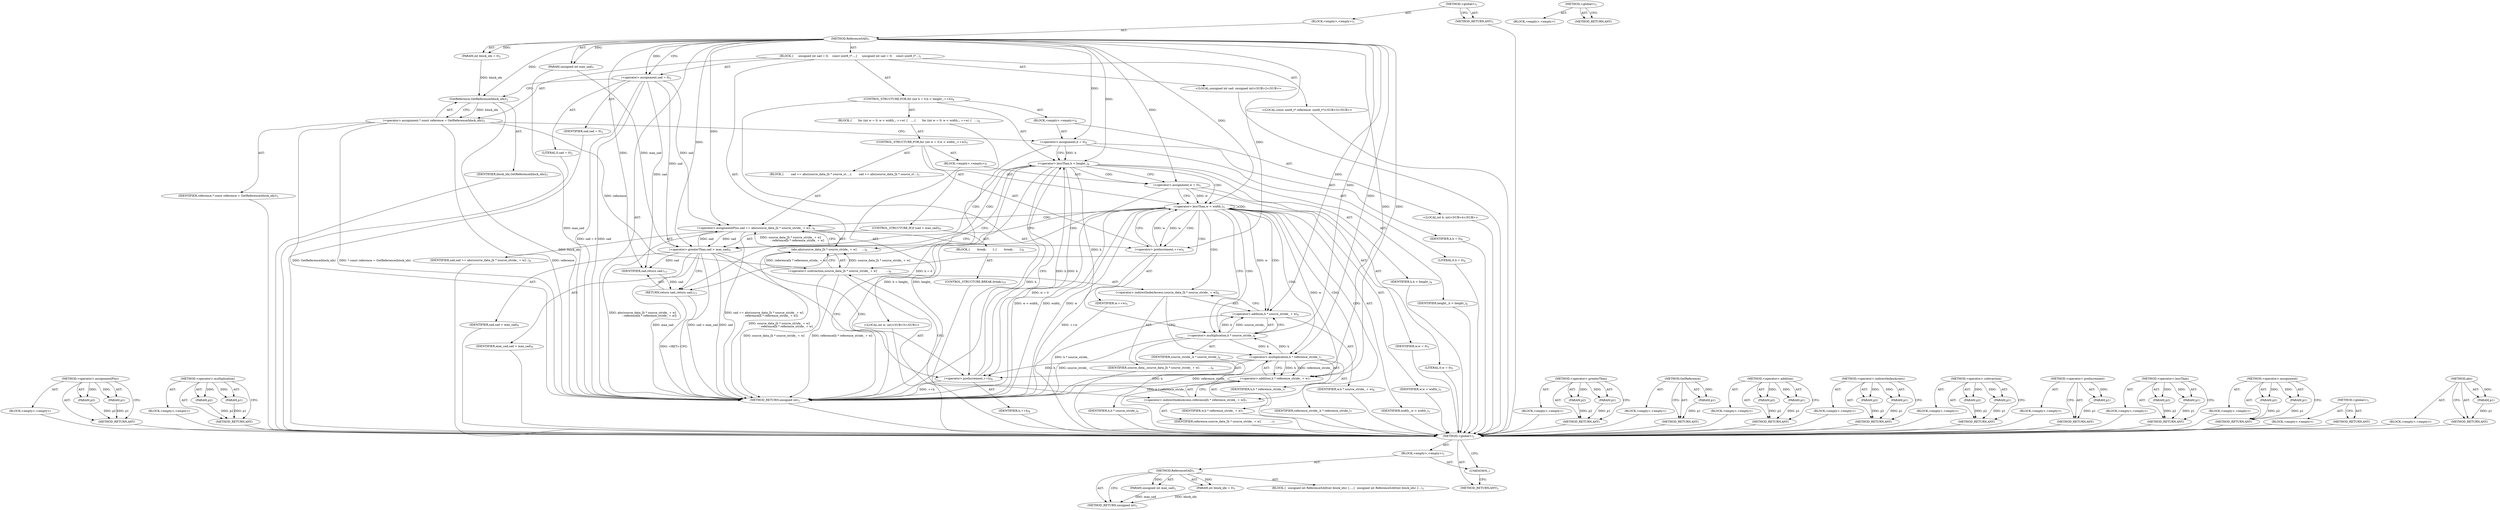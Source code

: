 digraph "&lt;global&gt;" {
vulnerable_110 [label=<(METHOD,&lt;operator&gt;.assignmentPlus)>];
vulnerable_111 [label=<(PARAM,p1)>];
vulnerable_112 [label=<(PARAM,p2)>];
vulnerable_113 [label=<(BLOCK,&lt;empty&gt;,&lt;empty&gt;)>];
vulnerable_114 [label=<(METHOD_RETURN,ANY)>];
vulnerable_134 [label=<(METHOD,&lt;operator&gt;.multiplication)>];
vulnerable_135 [label=<(PARAM,p1)>];
vulnerable_136 [label=<(PARAM,p2)>];
vulnerable_137 [label=<(BLOCK,&lt;empty&gt;,&lt;empty&gt;)>];
vulnerable_138 [label=<(METHOD_RETURN,ANY)>];
vulnerable_6 [label=<(METHOD,&lt;global&gt;)<SUB>1</SUB>>];
vulnerable_7 [label=<(BLOCK,&lt;empty&gt;,&lt;empty&gt;)<SUB>1</SUB>>];
vulnerable_8 [label=<(METHOD,ReferenceSAD)<SUB>1</SUB>>];
vulnerable_9 [label=<(PARAM,unsigned int max_sad)<SUB>1</SUB>>];
vulnerable_10 [label=<(PARAM,int block_idx = 0)<SUB>1</SUB>>];
vulnerable_11 [label=<(BLOCK,{
     unsigned int sad = 0;
    const uint8_t*...,{
     unsigned int sad = 0;
    const uint8_t*...)<SUB>1</SUB>>];
vulnerable_12 [label="<(LOCAL,unsigned int sad: unsigned int)<SUB>2</SUB>>"];
vulnerable_13 [label=<(&lt;operator&gt;.assignment,sad = 0)<SUB>2</SUB>>];
vulnerable_14 [label=<(IDENTIFIER,sad,sad = 0)<SUB>2</SUB>>];
vulnerable_15 [label=<(LITERAL,0,sad = 0)<SUB>2</SUB>>];
vulnerable_16 [label="<(LOCAL,const uint8_t* reference: uint8_t*)<SUB>3</SUB>>"];
vulnerable_17 [label=<(&lt;operator&gt;.assignment,* const reference = GetReference(block_idx))<SUB>3</SUB>>];
vulnerable_18 [label=<(IDENTIFIER,reference,* const reference = GetReference(block_idx))<SUB>3</SUB>>];
vulnerable_19 [label=<(GetReference,GetReference(block_idx))<SUB>3</SUB>>];
vulnerable_20 [label=<(IDENTIFIER,block_idx,GetReference(block_idx))<SUB>3</SUB>>];
vulnerable_21 [label=<(CONTROL_STRUCTURE,FOR,for (int h = 0;h &lt; height_;++h))<SUB>4</SUB>>];
vulnerable_22 [label=<(BLOCK,&lt;empty&gt;,&lt;empty&gt;)<SUB>4</SUB>>];
vulnerable_23 [label="<(LOCAL,int h: int)<SUB>4</SUB>>"];
vulnerable_24 [label=<(&lt;operator&gt;.assignment,h = 0)<SUB>4</SUB>>];
vulnerable_25 [label=<(IDENTIFIER,h,h = 0)<SUB>4</SUB>>];
vulnerable_26 [label=<(LITERAL,0,h = 0)<SUB>4</SUB>>];
vulnerable_27 [label=<(&lt;operator&gt;.lessThan,h &lt; height_)<SUB>4</SUB>>];
vulnerable_28 [label=<(IDENTIFIER,h,h &lt; height_)<SUB>4</SUB>>];
vulnerable_29 [label=<(IDENTIFIER,height_,h &lt; height_)<SUB>4</SUB>>];
vulnerable_30 [label=<(&lt;operator&gt;.preIncrement,++h)<SUB>4</SUB>>];
vulnerable_31 [label=<(IDENTIFIER,h,++h)<SUB>4</SUB>>];
vulnerable_32 [label=<(BLOCK,{
       for (int w = 0; w &lt; width_; ++w) {
   ...,{
       for (int w = 0; w &lt; width_; ++w) {
   ...)<SUB>4</SUB>>];
vulnerable_33 [label=<(CONTROL_STRUCTURE,FOR,for (int w = 0;w &lt; width_;++w))<SUB>5</SUB>>];
vulnerable_34 [label=<(BLOCK,&lt;empty&gt;,&lt;empty&gt;)<SUB>5</SUB>>];
vulnerable_35 [label="<(LOCAL,int w: int)<SUB>5</SUB>>"];
vulnerable_36 [label=<(&lt;operator&gt;.assignment,w = 0)<SUB>5</SUB>>];
vulnerable_37 [label=<(IDENTIFIER,w,w = 0)<SUB>5</SUB>>];
vulnerable_38 [label=<(LITERAL,0,w = 0)<SUB>5</SUB>>];
vulnerable_39 [label=<(&lt;operator&gt;.lessThan,w &lt; width_)<SUB>5</SUB>>];
vulnerable_40 [label=<(IDENTIFIER,w,w &lt; width_)<SUB>5</SUB>>];
vulnerable_41 [label=<(IDENTIFIER,width_,w &lt; width_)<SUB>5</SUB>>];
vulnerable_42 [label=<(&lt;operator&gt;.preIncrement,++w)<SUB>5</SUB>>];
vulnerable_43 [label=<(IDENTIFIER,w,++w)<SUB>5</SUB>>];
vulnerable_44 [label=<(BLOCK,{
        sad += abs(source_data_[h * source_st...,{
        sad += abs(source_data_[h * source_st...)<SUB>5</SUB>>];
vulnerable_45 [label=<(&lt;operator&gt;.assignmentPlus,sad += abs(source_data_[h * source_stride_ + w]...)<SUB>6</SUB>>];
vulnerable_46 [label=<(IDENTIFIER,sad,sad += abs(source_data_[h * source_stride_ + w]...)<SUB>6</SUB>>];
vulnerable_47 [label=<(abs,abs(source_data_[h * source_stride_ + w]
      ...)<SUB>6</SUB>>];
vulnerable_48 [label=<(&lt;operator&gt;.subtraction,source_data_[h * source_stride_ + w]
          ...)<SUB>6</SUB>>];
vulnerable_49 [label=<(&lt;operator&gt;.indirectIndexAccess,source_data_[h * source_stride_ + w])<SUB>6</SUB>>];
vulnerable_50 [label=<(IDENTIFIER,source_data_,source_data_[h * source_stride_ + w]
          ...)<SUB>6</SUB>>];
vulnerable_51 [label=<(&lt;operator&gt;.addition,h * source_stride_ + w)<SUB>6</SUB>>];
vulnerable_52 [label=<(&lt;operator&gt;.multiplication,h * source_stride_)<SUB>6</SUB>>];
vulnerable_53 [label=<(IDENTIFIER,h,h * source_stride_)<SUB>6</SUB>>];
vulnerable_54 [label=<(IDENTIFIER,source_stride_,h * source_stride_)<SUB>6</SUB>>];
vulnerable_55 [label=<(IDENTIFIER,w,h * source_stride_ + w)<SUB>6</SUB>>];
vulnerable_56 [label=<(&lt;operator&gt;.indirectIndexAccess,reference[h * reference_stride_ + w])<SUB>7</SUB>>];
vulnerable_57 [label=<(IDENTIFIER,reference,source_data_[h * source_stride_ + w]
          ...)<SUB>7</SUB>>];
vulnerable_58 [label=<(&lt;operator&gt;.addition,h * reference_stride_ + w)<SUB>7</SUB>>];
vulnerable_59 [label=<(&lt;operator&gt;.multiplication,h * reference_stride_)<SUB>7</SUB>>];
vulnerable_60 [label=<(IDENTIFIER,h,h * reference_stride_)<SUB>7</SUB>>];
vulnerable_61 [label=<(IDENTIFIER,reference_stride_,h * reference_stride_)<SUB>7</SUB>>];
vulnerable_62 [label=<(IDENTIFIER,w,h * reference_stride_ + w)<SUB>7</SUB>>];
vulnerable_63 [label=<(CONTROL_STRUCTURE,IF,if (sad &gt; max_sad))<SUB>9</SUB>>];
vulnerable_64 [label=<(&lt;operator&gt;.greaterThan,sad &gt; max_sad)<SUB>9</SUB>>];
vulnerable_65 [label=<(IDENTIFIER,sad,sad &gt; max_sad)<SUB>9</SUB>>];
vulnerable_66 [label=<(IDENTIFIER,max_sad,sad &gt; max_sad)<SUB>9</SUB>>];
vulnerable_67 [label=<(BLOCK,{
        break;
       },{
        break;
       })<SUB>9</SUB>>];
vulnerable_68 [label=<(CONTROL_STRUCTURE,BREAK,break;)<SUB>10</SUB>>];
vulnerable_69 [label=<(RETURN,return sad;,return sad;)<SUB>13</SUB>>];
vulnerable_70 [label=<(IDENTIFIER,sad,return sad;)<SUB>13</SUB>>];
vulnerable_71 [label=<(METHOD_RETURN,unsigned int)<SUB>1</SUB>>];
vulnerable_73 [label=<(METHOD_RETURN,ANY)<SUB>1</SUB>>];
vulnerable_139 [label=<(METHOD,&lt;operator&gt;.greaterThan)>];
vulnerable_140 [label=<(PARAM,p1)>];
vulnerable_141 [label=<(PARAM,p2)>];
vulnerable_142 [label=<(BLOCK,&lt;empty&gt;,&lt;empty&gt;)>];
vulnerable_143 [label=<(METHOD_RETURN,ANY)>];
vulnerable_97 [label=<(METHOD,GetReference)>];
vulnerable_98 [label=<(PARAM,p1)>];
vulnerable_99 [label=<(BLOCK,&lt;empty&gt;,&lt;empty&gt;)>];
vulnerable_100 [label=<(METHOD_RETURN,ANY)>];
vulnerable_129 [label=<(METHOD,&lt;operator&gt;.addition)>];
vulnerable_130 [label=<(PARAM,p1)>];
vulnerable_131 [label=<(PARAM,p2)>];
vulnerable_132 [label=<(BLOCK,&lt;empty&gt;,&lt;empty&gt;)>];
vulnerable_133 [label=<(METHOD_RETURN,ANY)>];
vulnerable_124 [label=<(METHOD,&lt;operator&gt;.indirectIndexAccess)>];
vulnerable_125 [label=<(PARAM,p1)>];
vulnerable_126 [label=<(PARAM,p2)>];
vulnerable_127 [label=<(BLOCK,&lt;empty&gt;,&lt;empty&gt;)>];
vulnerable_128 [label=<(METHOD_RETURN,ANY)>];
vulnerable_119 [label=<(METHOD,&lt;operator&gt;.subtraction)>];
vulnerable_120 [label=<(PARAM,p1)>];
vulnerable_121 [label=<(PARAM,p2)>];
vulnerable_122 [label=<(BLOCK,&lt;empty&gt;,&lt;empty&gt;)>];
vulnerable_123 [label=<(METHOD_RETURN,ANY)>];
vulnerable_106 [label=<(METHOD,&lt;operator&gt;.preIncrement)>];
vulnerable_107 [label=<(PARAM,p1)>];
vulnerable_108 [label=<(BLOCK,&lt;empty&gt;,&lt;empty&gt;)>];
vulnerable_109 [label=<(METHOD_RETURN,ANY)>];
vulnerable_101 [label=<(METHOD,&lt;operator&gt;.lessThan)>];
vulnerable_102 [label=<(PARAM,p1)>];
vulnerable_103 [label=<(PARAM,p2)>];
vulnerable_104 [label=<(BLOCK,&lt;empty&gt;,&lt;empty&gt;)>];
vulnerable_105 [label=<(METHOD_RETURN,ANY)>];
vulnerable_92 [label=<(METHOD,&lt;operator&gt;.assignment)>];
vulnerable_93 [label=<(PARAM,p1)>];
vulnerable_94 [label=<(PARAM,p2)>];
vulnerable_95 [label=<(BLOCK,&lt;empty&gt;,&lt;empty&gt;)>];
vulnerable_96 [label=<(METHOD_RETURN,ANY)>];
vulnerable_86 [label=<(METHOD,&lt;global&gt;)<SUB>1</SUB>>];
vulnerable_87 [label=<(BLOCK,&lt;empty&gt;,&lt;empty&gt;)>];
vulnerable_88 [label=<(METHOD_RETURN,ANY)>];
vulnerable_115 [label=<(METHOD,abs)>];
vulnerable_116 [label=<(PARAM,p1)>];
vulnerable_117 [label=<(BLOCK,&lt;empty&gt;,&lt;empty&gt;)>];
vulnerable_118 [label=<(METHOD_RETURN,ANY)>];
fixed_6 [label=<(METHOD,&lt;global&gt;)<SUB>1</SUB>>];
fixed_7 [label=<(BLOCK,&lt;empty&gt;,&lt;empty&gt;)<SUB>1</SUB>>];
fixed_8 [label=<(METHOD,ReferenceSAD)<SUB>1</SUB>>];
fixed_9 [label=<(PARAM,unsigned int max_sad)<SUB>1</SUB>>];
fixed_10 [label=<(PARAM,int block_idx = 0)<SUB>1</SUB>>];
fixed_11 [label=<(BLOCK,{
  unsigned int ReferenceSAD(int block_idx) {
...,{
  unsigned int ReferenceSAD(int block_idx) {
...)<SUB>1</SUB>>];
fixed_12 [label=<(METHOD_RETURN,unsigned int)<SUB>1</SUB>>];
fixed_14 [label=<(UNKNOWN,,)>];
fixed_15 [label=<(METHOD_RETURN,ANY)<SUB>1</SUB>>];
fixed_26 [label=<(METHOD,&lt;global&gt;)<SUB>1</SUB>>];
fixed_27 [label=<(BLOCK,&lt;empty&gt;,&lt;empty&gt;)>];
fixed_28 [label=<(METHOD_RETURN,ANY)>];
vulnerable_110 -> vulnerable_111  [key=0, label="AST: "];
vulnerable_110 -> vulnerable_111  [key=1, label="DDG: "];
vulnerable_110 -> vulnerable_113  [key=0, label="AST: "];
vulnerable_110 -> vulnerable_112  [key=0, label="AST: "];
vulnerable_110 -> vulnerable_112  [key=1, label="DDG: "];
vulnerable_110 -> vulnerable_114  [key=0, label="AST: "];
vulnerable_110 -> vulnerable_114  [key=1, label="CFG: "];
vulnerable_111 -> vulnerable_114  [key=0, label="DDG: p1"];
vulnerable_112 -> vulnerable_114  [key=0, label="DDG: p2"];
vulnerable_113 -> fixed_6  [key=0];
vulnerable_114 -> fixed_6  [key=0];
vulnerable_134 -> vulnerable_135  [key=0, label="AST: "];
vulnerable_134 -> vulnerable_135  [key=1, label="DDG: "];
vulnerable_134 -> vulnerable_137  [key=0, label="AST: "];
vulnerable_134 -> vulnerable_136  [key=0, label="AST: "];
vulnerable_134 -> vulnerable_136  [key=1, label="DDG: "];
vulnerable_134 -> vulnerable_138  [key=0, label="AST: "];
vulnerable_134 -> vulnerable_138  [key=1, label="CFG: "];
vulnerable_135 -> vulnerable_138  [key=0, label="DDG: p1"];
vulnerable_136 -> vulnerable_138  [key=0, label="DDG: p2"];
vulnerable_137 -> fixed_6  [key=0];
vulnerable_138 -> fixed_6  [key=0];
vulnerable_6 -> vulnerable_7  [key=0, label="AST: "];
vulnerable_6 -> vulnerable_73  [key=0, label="AST: "];
vulnerable_6 -> vulnerable_73  [key=1, label="CFG: "];
vulnerable_7 -> vulnerable_8  [key=0, label="AST: "];
vulnerable_8 -> vulnerable_9  [key=0, label="AST: "];
vulnerable_8 -> vulnerable_9  [key=1, label="DDG: "];
vulnerable_8 -> vulnerable_10  [key=0, label="AST: "];
vulnerable_8 -> vulnerable_10  [key=1, label="DDG: "];
vulnerable_8 -> vulnerable_11  [key=0, label="AST: "];
vulnerable_8 -> vulnerable_71  [key=0, label="AST: "];
vulnerable_8 -> vulnerable_13  [key=0, label="CFG: "];
vulnerable_8 -> vulnerable_13  [key=1, label="DDG: "];
vulnerable_8 -> vulnerable_70  [key=0, label="DDG: "];
vulnerable_8 -> vulnerable_19  [key=0, label="DDG: "];
vulnerable_8 -> vulnerable_24  [key=0, label="DDG: "];
vulnerable_8 -> vulnerable_27  [key=0, label="DDG: "];
vulnerable_8 -> vulnerable_30  [key=0, label="DDG: "];
vulnerable_8 -> vulnerable_36  [key=0, label="DDG: "];
vulnerable_8 -> vulnerable_39  [key=0, label="DDG: "];
vulnerable_8 -> vulnerable_42  [key=0, label="DDG: "];
vulnerable_8 -> vulnerable_64  [key=0, label="DDG: "];
vulnerable_8 -> vulnerable_45  [key=0, label="DDG: "];
vulnerable_8 -> vulnerable_51  [key=0, label="DDG: "];
vulnerable_8 -> vulnerable_58  [key=0, label="DDG: "];
vulnerable_8 -> vulnerable_52  [key=0, label="DDG: "];
vulnerable_8 -> vulnerable_59  [key=0, label="DDG: "];
vulnerable_9 -> vulnerable_71  [key=0, label="DDG: max_sad"];
vulnerable_9 -> vulnerable_64  [key=0, label="DDG: max_sad"];
vulnerable_10 -> vulnerable_19  [key=0, label="DDG: block_idx"];
vulnerable_11 -> vulnerable_12  [key=0, label="AST: "];
vulnerable_11 -> vulnerable_13  [key=0, label="AST: "];
vulnerable_11 -> vulnerable_16  [key=0, label="AST: "];
vulnerable_11 -> vulnerable_17  [key=0, label="AST: "];
vulnerable_11 -> vulnerable_21  [key=0, label="AST: "];
vulnerable_11 -> vulnerable_69  [key=0, label="AST: "];
vulnerable_12 -> fixed_6  [key=0];
vulnerable_13 -> vulnerable_14  [key=0, label="AST: "];
vulnerable_13 -> vulnerable_15  [key=0, label="AST: "];
vulnerable_13 -> vulnerable_19  [key=0, label="CFG: "];
vulnerable_13 -> vulnerable_71  [key=0, label="DDG: sad"];
vulnerable_13 -> vulnerable_71  [key=1, label="DDG: sad = 0"];
vulnerable_13 -> vulnerable_70  [key=0, label="DDG: sad"];
vulnerable_13 -> vulnerable_64  [key=0, label="DDG: sad"];
vulnerable_13 -> vulnerable_45  [key=0, label="DDG: sad"];
vulnerable_14 -> fixed_6  [key=0];
vulnerable_15 -> fixed_6  [key=0];
vulnerable_16 -> fixed_6  [key=0];
vulnerable_17 -> vulnerable_18  [key=0, label="AST: "];
vulnerable_17 -> vulnerable_19  [key=0, label="AST: "];
vulnerable_17 -> vulnerable_24  [key=0, label="CFG: "];
vulnerable_17 -> vulnerable_71  [key=0, label="DDG: reference"];
vulnerable_17 -> vulnerable_71  [key=1, label="DDG: GetReference(block_idx)"];
vulnerable_17 -> vulnerable_71  [key=2, label="DDG: * const reference = GetReference(block_idx)"];
vulnerable_17 -> vulnerable_48  [key=0, label="DDG: reference"];
vulnerable_18 -> fixed_6  [key=0];
vulnerable_19 -> vulnerable_20  [key=0, label="AST: "];
vulnerable_19 -> vulnerable_17  [key=0, label="CFG: "];
vulnerable_19 -> vulnerable_17  [key=1, label="DDG: block_idx"];
vulnerable_19 -> vulnerable_71  [key=0, label="DDG: block_idx"];
vulnerable_20 -> fixed_6  [key=0];
vulnerable_21 -> vulnerable_22  [key=0, label="AST: "];
vulnerable_21 -> vulnerable_27  [key=0, label="AST: "];
vulnerable_21 -> vulnerable_30  [key=0, label="AST: "];
vulnerable_21 -> vulnerable_32  [key=0, label="AST: "];
vulnerable_22 -> vulnerable_23  [key=0, label="AST: "];
vulnerable_22 -> vulnerable_24  [key=0, label="AST: "];
vulnerable_23 -> fixed_6  [key=0];
vulnerable_24 -> vulnerable_25  [key=0, label="AST: "];
vulnerable_24 -> vulnerable_26  [key=0, label="AST: "];
vulnerable_24 -> vulnerable_27  [key=0, label="CFG: "];
vulnerable_24 -> vulnerable_27  [key=1, label="DDG: h"];
vulnerable_24 -> vulnerable_71  [key=0, label="DDG: h = 0"];
vulnerable_25 -> fixed_6  [key=0];
vulnerable_26 -> fixed_6  [key=0];
vulnerable_27 -> vulnerable_28  [key=0, label="AST: "];
vulnerable_27 -> vulnerable_29  [key=0, label="AST: "];
vulnerable_27 -> vulnerable_36  [key=0, label="CFG: "];
vulnerable_27 -> vulnerable_36  [key=1, label="CDG: "];
vulnerable_27 -> vulnerable_69  [key=0, label="CFG: "];
vulnerable_27 -> vulnerable_71  [key=0, label="DDG: h"];
vulnerable_27 -> vulnerable_71  [key=1, label="DDG: h &lt; height_"];
vulnerable_27 -> vulnerable_71  [key=2, label="DDG: height_"];
vulnerable_27 -> vulnerable_30  [key=0, label="DDG: h"];
vulnerable_27 -> vulnerable_52  [key=0, label="DDG: h"];
vulnerable_27 -> vulnerable_64  [key=0, label="CDG: "];
vulnerable_27 -> vulnerable_39  [key=0, label="CDG: "];
vulnerable_28 -> fixed_6  [key=0];
vulnerable_29 -> fixed_6  [key=0];
vulnerable_30 -> vulnerable_31  [key=0, label="AST: "];
vulnerable_30 -> vulnerable_27  [key=0, label="CFG: "];
vulnerable_30 -> vulnerable_27  [key=1, label="DDG: h"];
vulnerable_30 -> vulnerable_71  [key=0, label="DDG: ++h"];
vulnerable_31 -> fixed_6  [key=0];
vulnerable_32 -> vulnerable_33  [key=0, label="AST: "];
vulnerable_32 -> vulnerable_63  [key=0, label="AST: "];
vulnerable_33 -> vulnerable_34  [key=0, label="AST: "];
vulnerable_33 -> vulnerable_39  [key=0, label="AST: "];
vulnerable_33 -> vulnerable_42  [key=0, label="AST: "];
vulnerable_33 -> vulnerable_44  [key=0, label="AST: "];
vulnerable_34 -> vulnerable_35  [key=0, label="AST: "];
vulnerable_34 -> vulnerable_36  [key=0, label="AST: "];
vulnerable_35 -> fixed_6  [key=0];
vulnerable_36 -> vulnerable_37  [key=0, label="AST: "];
vulnerable_36 -> vulnerable_38  [key=0, label="AST: "];
vulnerable_36 -> vulnerable_39  [key=0, label="CFG: "];
vulnerable_36 -> vulnerable_39  [key=1, label="DDG: w"];
vulnerable_36 -> vulnerable_71  [key=0, label="DDG: w = 0"];
vulnerable_37 -> fixed_6  [key=0];
vulnerable_38 -> fixed_6  [key=0];
vulnerable_39 -> vulnerable_40  [key=0, label="AST: "];
vulnerable_39 -> vulnerable_41  [key=0, label="AST: "];
vulnerable_39 -> vulnerable_52  [key=0, label="CFG: "];
vulnerable_39 -> vulnerable_52  [key=1, label="CDG: "];
vulnerable_39 -> vulnerable_64  [key=0, label="CFG: "];
vulnerable_39 -> vulnerable_71  [key=0, label="DDG: w"];
vulnerable_39 -> vulnerable_71  [key=1, label="DDG: w &lt; width_"];
vulnerable_39 -> vulnerable_71  [key=2, label="DDG: width_"];
vulnerable_39 -> vulnerable_42  [key=0, label="DDG: w"];
vulnerable_39 -> vulnerable_42  [key=1, label="CDG: "];
vulnerable_39 -> vulnerable_51  [key=0, label="DDG: w"];
vulnerable_39 -> vulnerable_51  [key=1, label="CDG: "];
vulnerable_39 -> vulnerable_58  [key=0, label="DDG: w"];
vulnerable_39 -> vulnerable_58  [key=1, label="CDG: "];
vulnerable_39 -> vulnerable_47  [key=0, label="CDG: "];
vulnerable_39 -> vulnerable_48  [key=0, label="CDG: "];
vulnerable_39 -> vulnerable_49  [key=0, label="CDG: "];
vulnerable_39 -> vulnerable_56  [key=0, label="CDG: "];
vulnerable_39 -> vulnerable_45  [key=0, label="CDG: "];
vulnerable_39 -> vulnerable_59  [key=0, label="CDG: "];
vulnerable_39 -> vulnerable_39  [key=0, label="CDG: "];
vulnerable_40 -> fixed_6  [key=0];
vulnerable_41 -> fixed_6  [key=0];
vulnerable_42 -> vulnerable_43  [key=0, label="AST: "];
vulnerable_42 -> vulnerable_39  [key=0, label="CFG: "];
vulnerable_42 -> vulnerable_39  [key=1, label="DDG: w"];
vulnerable_42 -> vulnerable_71  [key=0, label="DDG: ++w"];
vulnerable_43 -> fixed_6  [key=0];
vulnerable_44 -> vulnerable_45  [key=0, label="AST: "];
vulnerable_45 -> vulnerable_46  [key=0, label="AST: "];
vulnerable_45 -> vulnerable_47  [key=0, label="AST: "];
vulnerable_45 -> vulnerable_42  [key=0, label="CFG: "];
vulnerable_45 -> vulnerable_71  [key=0, label="DDG: abs(source_data_[h * source_stride_ + w]
               - reference[h * reference_stride_ + w])"];
vulnerable_45 -> vulnerable_71  [key=1, label="DDG: sad += abs(source_data_[h * source_stride_ + w]
               - reference[h * reference_stride_ + w])"];
vulnerable_45 -> vulnerable_64  [key=0, label="DDG: sad"];
vulnerable_46 -> fixed_6  [key=0];
vulnerable_47 -> vulnerable_48  [key=0, label="AST: "];
vulnerable_47 -> vulnerable_45  [key=0, label="CFG: "];
vulnerable_47 -> vulnerable_45  [key=1, label="DDG: source_data_[h * source_stride_ + w]
               - reference[h * reference_stride_ + w]"];
vulnerable_47 -> vulnerable_71  [key=0, label="DDG: source_data_[h * source_stride_ + w]
               - reference[h * reference_stride_ + w]"];
vulnerable_48 -> vulnerable_49  [key=0, label="AST: "];
vulnerable_48 -> vulnerable_56  [key=0, label="AST: "];
vulnerable_48 -> vulnerable_47  [key=0, label="CFG: "];
vulnerable_48 -> vulnerable_47  [key=1, label="DDG: source_data_[h * source_stride_ + w]"];
vulnerable_48 -> vulnerable_47  [key=2, label="DDG: reference[h * reference_stride_ + w]"];
vulnerable_48 -> vulnerable_71  [key=0, label="DDG: source_data_[h * source_stride_ + w]"];
vulnerable_48 -> vulnerable_71  [key=1, label="DDG: reference[h * reference_stride_ + w]"];
vulnerable_49 -> vulnerable_50  [key=0, label="AST: "];
vulnerable_49 -> vulnerable_51  [key=0, label="AST: "];
vulnerable_49 -> vulnerable_59  [key=0, label="CFG: "];
vulnerable_50 -> fixed_6  [key=0];
vulnerable_51 -> vulnerable_52  [key=0, label="AST: "];
vulnerable_51 -> vulnerable_55  [key=0, label="AST: "];
vulnerable_51 -> vulnerable_49  [key=0, label="CFG: "];
vulnerable_51 -> vulnerable_71  [key=0, label="DDG: h * source_stride_"];
vulnerable_52 -> vulnerable_53  [key=0, label="AST: "];
vulnerable_52 -> vulnerable_54  [key=0, label="AST: "];
vulnerable_52 -> vulnerable_51  [key=0, label="CFG: "];
vulnerable_52 -> vulnerable_51  [key=1, label="DDG: h"];
vulnerable_52 -> vulnerable_51  [key=2, label="DDG: source_stride_"];
vulnerable_52 -> vulnerable_71  [key=0, label="DDG: source_stride_"];
vulnerable_52 -> vulnerable_59  [key=0, label="DDG: h"];
vulnerable_53 -> fixed_6  [key=0];
vulnerable_54 -> fixed_6  [key=0];
vulnerable_55 -> fixed_6  [key=0];
vulnerable_56 -> vulnerable_57  [key=0, label="AST: "];
vulnerable_56 -> vulnerable_58  [key=0, label="AST: "];
vulnerable_56 -> vulnerable_48  [key=0, label="CFG: "];
vulnerable_57 -> fixed_6  [key=0];
vulnerable_58 -> vulnerable_59  [key=0, label="AST: "];
vulnerable_58 -> vulnerable_62  [key=0, label="AST: "];
vulnerable_58 -> vulnerable_56  [key=0, label="CFG: "];
vulnerable_58 -> vulnerable_71  [key=0, label="DDG: h * reference_stride_"];
vulnerable_59 -> vulnerable_60  [key=0, label="AST: "];
vulnerable_59 -> vulnerable_61  [key=0, label="AST: "];
vulnerable_59 -> vulnerable_58  [key=0, label="CFG: "];
vulnerable_59 -> vulnerable_58  [key=1, label="DDG: h"];
vulnerable_59 -> vulnerable_58  [key=2, label="DDG: reference_stride_"];
vulnerable_59 -> vulnerable_71  [key=0, label="DDG: h"];
vulnerable_59 -> vulnerable_71  [key=1, label="DDG: reference_stride_"];
vulnerable_59 -> vulnerable_30  [key=0, label="DDG: h"];
vulnerable_59 -> vulnerable_52  [key=0, label="DDG: h"];
vulnerable_60 -> fixed_6  [key=0];
vulnerable_61 -> fixed_6  [key=0];
vulnerable_62 -> fixed_6  [key=0];
vulnerable_63 -> vulnerable_64  [key=0, label="AST: "];
vulnerable_63 -> vulnerable_67  [key=0, label="AST: "];
vulnerable_64 -> vulnerable_65  [key=0, label="AST: "];
vulnerable_64 -> vulnerable_66  [key=0, label="AST: "];
vulnerable_64 -> vulnerable_69  [key=0, label="CFG: "];
vulnerable_64 -> vulnerable_30  [key=0, label="CFG: "];
vulnerable_64 -> vulnerable_30  [key=1, label="CDG: "];
vulnerable_64 -> vulnerable_71  [key=0, label="DDG: sad"];
vulnerable_64 -> vulnerable_71  [key=1, label="DDG: max_sad"];
vulnerable_64 -> vulnerable_71  [key=2, label="DDG: sad &gt; max_sad"];
vulnerable_64 -> vulnerable_70  [key=0, label="DDG: sad"];
vulnerable_64 -> vulnerable_45  [key=0, label="DDG: sad"];
vulnerable_64 -> vulnerable_27  [key=0, label="CDG: "];
vulnerable_65 -> fixed_6  [key=0];
vulnerable_66 -> fixed_6  [key=0];
vulnerable_67 -> vulnerable_68  [key=0, label="AST: "];
vulnerable_68 -> fixed_6  [key=0];
vulnerable_69 -> vulnerable_70  [key=0, label="AST: "];
vulnerable_69 -> vulnerable_71  [key=0, label="CFG: "];
vulnerable_69 -> vulnerable_71  [key=1, label="DDG: &lt;RET&gt;"];
vulnerable_70 -> vulnerable_69  [key=0, label="DDG: sad"];
vulnerable_71 -> fixed_6  [key=0];
vulnerable_73 -> fixed_6  [key=0];
vulnerable_139 -> vulnerable_140  [key=0, label="AST: "];
vulnerable_139 -> vulnerable_140  [key=1, label="DDG: "];
vulnerable_139 -> vulnerable_142  [key=0, label="AST: "];
vulnerable_139 -> vulnerable_141  [key=0, label="AST: "];
vulnerable_139 -> vulnerable_141  [key=1, label="DDG: "];
vulnerable_139 -> vulnerable_143  [key=0, label="AST: "];
vulnerable_139 -> vulnerable_143  [key=1, label="CFG: "];
vulnerable_140 -> vulnerable_143  [key=0, label="DDG: p1"];
vulnerable_141 -> vulnerable_143  [key=0, label="DDG: p2"];
vulnerable_142 -> fixed_6  [key=0];
vulnerable_143 -> fixed_6  [key=0];
vulnerable_97 -> vulnerable_98  [key=0, label="AST: "];
vulnerable_97 -> vulnerable_98  [key=1, label="DDG: "];
vulnerable_97 -> vulnerable_99  [key=0, label="AST: "];
vulnerable_97 -> vulnerable_100  [key=0, label="AST: "];
vulnerable_97 -> vulnerable_100  [key=1, label="CFG: "];
vulnerable_98 -> vulnerable_100  [key=0, label="DDG: p1"];
vulnerable_99 -> fixed_6  [key=0];
vulnerable_100 -> fixed_6  [key=0];
vulnerable_129 -> vulnerable_130  [key=0, label="AST: "];
vulnerable_129 -> vulnerable_130  [key=1, label="DDG: "];
vulnerable_129 -> vulnerable_132  [key=0, label="AST: "];
vulnerable_129 -> vulnerable_131  [key=0, label="AST: "];
vulnerable_129 -> vulnerable_131  [key=1, label="DDG: "];
vulnerable_129 -> vulnerable_133  [key=0, label="AST: "];
vulnerable_129 -> vulnerable_133  [key=1, label="CFG: "];
vulnerable_130 -> vulnerable_133  [key=0, label="DDG: p1"];
vulnerable_131 -> vulnerable_133  [key=0, label="DDG: p2"];
vulnerable_132 -> fixed_6  [key=0];
vulnerable_133 -> fixed_6  [key=0];
vulnerable_124 -> vulnerable_125  [key=0, label="AST: "];
vulnerable_124 -> vulnerable_125  [key=1, label="DDG: "];
vulnerable_124 -> vulnerable_127  [key=0, label="AST: "];
vulnerable_124 -> vulnerable_126  [key=0, label="AST: "];
vulnerable_124 -> vulnerable_126  [key=1, label="DDG: "];
vulnerable_124 -> vulnerable_128  [key=0, label="AST: "];
vulnerable_124 -> vulnerable_128  [key=1, label="CFG: "];
vulnerable_125 -> vulnerable_128  [key=0, label="DDG: p1"];
vulnerable_126 -> vulnerable_128  [key=0, label="DDG: p2"];
vulnerable_127 -> fixed_6  [key=0];
vulnerable_128 -> fixed_6  [key=0];
vulnerable_119 -> vulnerable_120  [key=0, label="AST: "];
vulnerable_119 -> vulnerable_120  [key=1, label="DDG: "];
vulnerable_119 -> vulnerable_122  [key=0, label="AST: "];
vulnerable_119 -> vulnerable_121  [key=0, label="AST: "];
vulnerable_119 -> vulnerable_121  [key=1, label="DDG: "];
vulnerable_119 -> vulnerable_123  [key=0, label="AST: "];
vulnerable_119 -> vulnerable_123  [key=1, label="CFG: "];
vulnerable_120 -> vulnerable_123  [key=0, label="DDG: p1"];
vulnerable_121 -> vulnerable_123  [key=0, label="DDG: p2"];
vulnerable_122 -> fixed_6  [key=0];
vulnerable_123 -> fixed_6  [key=0];
vulnerable_106 -> vulnerable_107  [key=0, label="AST: "];
vulnerable_106 -> vulnerable_107  [key=1, label="DDG: "];
vulnerable_106 -> vulnerable_108  [key=0, label="AST: "];
vulnerable_106 -> vulnerable_109  [key=0, label="AST: "];
vulnerable_106 -> vulnerable_109  [key=1, label="CFG: "];
vulnerable_107 -> vulnerable_109  [key=0, label="DDG: p1"];
vulnerable_108 -> fixed_6  [key=0];
vulnerable_109 -> fixed_6  [key=0];
vulnerable_101 -> vulnerable_102  [key=0, label="AST: "];
vulnerable_101 -> vulnerable_102  [key=1, label="DDG: "];
vulnerable_101 -> vulnerable_104  [key=0, label="AST: "];
vulnerable_101 -> vulnerable_103  [key=0, label="AST: "];
vulnerable_101 -> vulnerable_103  [key=1, label="DDG: "];
vulnerable_101 -> vulnerable_105  [key=0, label="AST: "];
vulnerable_101 -> vulnerable_105  [key=1, label="CFG: "];
vulnerable_102 -> vulnerable_105  [key=0, label="DDG: p1"];
vulnerable_103 -> vulnerable_105  [key=0, label="DDG: p2"];
vulnerable_104 -> fixed_6  [key=0];
vulnerable_105 -> fixed_6  [key=0];
vulnerable_92 -> vulnerable_93  [key=0, label="AST: "];
vulnerable_92 -> vulnerable_93  [key=1, label="DDG: "];
vulnerable_92 -> vulnerable_95  [key=0, label="AST: "];
vulnerable_92 -> vulnerable_94  [key=0, label="AST: "];
vulnerable_92 -> vulnerable_94  [key=1, label="DDG: "];
vulnerable_92 -> vulnerable_96  [key=0, label="AST: "];
vulnerable_92 -> vulnerable_96  [key=1, label="CFG: "];
vulnerable_93 -> vulnerable_96  [key=0, label="DDG: p1"];
vulnerable_94 -> vulnerable_96  [key=0, label="DDG: p2"];
vulnerable_95 -> fixed_6  [key=0];
vulnerable_96 -> fixed_6  [key=0];
vulnerable_86 -> vulnerable_87  [key=0, label="AST: "];
vulnerable_86 -> vulnerable_88  [key=0, label="AST: "];
vulnerable_86 -> vulnerable_88  [key=1, label="CFG: "];
vulnerable_87 -> fixed_6  [key=0];
vulnerable_88 -> fixed_6  [key=0];
vulnerable_115 -> vulnerable_116  [key=0, label="AST: "];
vulnerable_115 -> vulnerable_116  [key=1, label="DDG: "];
vulnerable_115 -> vulnerable_117  [key=0, label="AST: "];
vulnerable_115 -> vulnerable_118  [key=0, label="AST: "];
vulnerable_115 -> vulnerable_118  [key=1, label="CFG: "];
vulnerable_116 -> vulnerable_118  [key=0, label="DDG: p1"];
vulnerable_117 -> fixed_6  [key=0];
vulnerable_118 -> fixed_6  [key=0];
fixed_6 -> fixed_7  [key=0, label="AST: "];
fixed_6 -> fixed_15  [key=0, label="AST: "];
fixed_6 -> fixed_14  [key=0, label="CFG: "];
fixed_7 -> fixed_8  [key=0, label="AST: "];
fixed_7 -> fixed_14  [key=0, label="AST: "];
fixed_8 -> fixed_9  [key=0, label="AST: "];
fixed_8 -> fixed_9  [key=1, label="DDG: "];
fixed_8 -> fixed_10  [key=0, label="AST: "];
fixed_8 -> fixed_10  [key=1, label="DDG: "];
fixed_8 -> fixed_11  [key=0, label="AST: "];
fixed_8 -> fixed_12  [key=0, label="AST: "];
fixed_8 -> fixed_12  [key=1, label="CFG: "];
fixed_9 -> fixed_12  [key=0, label="DDG: max_sad"];
fixed_10 -> fixed_12  [key=0, label="DDG: block_idx"];
fixed_14 -> fixed_15  [key=0, label="CFG: "];
fixed_26 -> fixed_27  [key=0, label="AST: "];
fixed_26 -> fixed_28  [key=0, label="AST: "];
fixed_26 -> fixed_28  [key=1, label="CFG: "];
}
